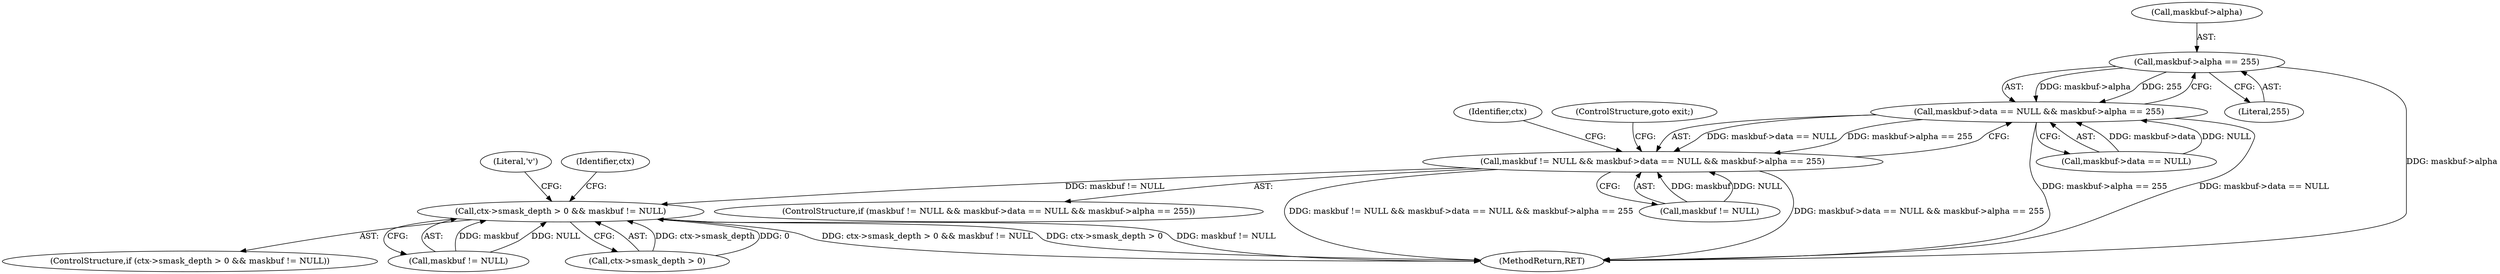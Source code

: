 digraph "0_ghostscript_d621292fb2c8157d9899dcd83fd04dd250e30fe4@pointer" {
"1000392" [label="(Call,maskbuf->alpha == 255)"];
"1000386" [label="(Call,maskbuf->data == NULL && maskbuf->alpha == 255)"];
"1000382" [label="(Call,maskbuf != NULL && maskbuf->data == NULL && maskbuf->alpha == 255)"];
"1000911" [label="(Call,ctx->smask_depth > 0 && maskbuf != NULL)"];
"1000393" [label="(Call,maskbuf->alpha)"];
"1000383" [label="(Call,maskbuf != NULL)"];
"1000404" [label="(Identifier,ctx)"];
"1000396" [label="(Literal,255)"];
"1000381" [label="(ControlStructure,if (maskbuf != NULL && maskbuf->data == NULL && maskbuf->alpha == 255))"];
"1000387" [label="(Call,maskbuf->data == NULL)"];
"1000382" [label="(Call,maskbuf != NULL && maskbuf->data == NULL && maskbuf->alpha == 255)"];
"1000917" [label="(Call,maskbuf != NULL)"];
"1000927" [label="(Literal,'v')"];
"1000910" [label="(ControlStructure,if (ctx->smask_depth > 0 && maskbuf != NULL))"];
"1000942" [label="(MethodReturn,RET)"];
"1000923" [label="(Identifier,ctx)"];
"1000397" [label="(ControlStructure,goto exit;)"];
"1000912" [label="(Call,ctx->smask_depth > 0)"];
"1000392" [label="(Call,maskbuf->alpha == 255)"];
"1000911" [label="(Call,ctx->smask_depth > 0 && maskbuf != NULL)"];
"1000386" [label="(Call,maskbuf->data == NULL && maskbuf->alpha == 255)"];
"1000392" -> "1000386"  [label="AST: "];
"1000392" -> "1000396"  [label="CFG: "];
"1000393" -> "1000392"  [label="AST: "];
"1000396" -> "1000392"  [label="AST: "];
"1000386" -> "1000392"  [label="CFG: "];
"1000392" -> "1000942"  [label="DDG: maskbuf->alpha"];
"1000392" -> "1000386"  [label="DDG: maskbuf->alpha"];
"1000392" -> "1000386"  [label="DDG: 255"];
"1000386" -> "1000382"  [label="AST: "];
"1000386" -> "1000387"  [label="CFG: "];
"1000387" -> "1000386"  [label="AST: "];
"1000382" -> "1000386"  [label="CFG: "];
"1000386" -> "1000942"  [label="DDG: maskbuf->alpha == 255"];
"1000386" -> "1000942"  [label="DDG: maskbuf->data == NULL"];
"1000386" -> "1000382"  [label="DDG: maskbuf->data == NULL"];
"1000386" -> "1000382"  [label="DDG: maskbuf->alpha == 255"];
"1000387" -> "1000386"  [label="DDG: maskbuf->data"];
"1000387" -> "1000386"  [label="DDG: NULL"];
"1000382" -> "1000381"  [label="AST: "];
"1000382" -> "1000383"  [label="CFG: "];
"1000383" -> "1000382"  [label="AST: "];
"1000397" -> "1000382"  [label="CFG: "];
"1000404" -> "1000382"  [label="CFG: "];
"1000382" -> "1000942"  [label="DDG: maskbuf != NULL && maskbuf->data == NULL && maskbuf->alpha == 255"];
"1000382" -> "1000942"  [label="DDG: maskbuf->data == NULL && maskbuf->alpha == 255"];
"1000383" -> "1000382"  [label="DDG: maskbuf"];
"1000383" -> "1000382"  [label="DDG: NULL"];
"1000382" -> "1000911"  [label="DDG: maskbuf != NULL"];
"1000911" -> "1000910"  [label="AST: "];
"1000911" -> "1000912"  [label="CFG: "];
"1000911" -> "1000917"  [label="CFG: "];
"1000912" -> "1000911"  [label="AST: "];
"1000917" -> "1000911"  [label="AST: "];
"1000923" -> "1000911"  [label="CFG: "];
"1000927" -> "1000911"  [label="CFG: "];
"1000911" -> "1000942"  [label="DDG: ctx->smask_depth > 0 && maskbuf != NULL"];
"1000911" -> "1000942"  [label="DDG: ctx->smask_depth > 0"];
"1000911" -> "1000942"  [label="DDG: maskbuf != NULL"];
"1000912" -> "1000911"  [label="DDG: ctx->smask_depth"];
"1000912" -> "1000911"  [label="DDG: 0"];
"1000917" -> "1000911"  [label="DDG: maskbuf"];
"1000917" -> "1000911"  [label="DDG: NULL"];
}
